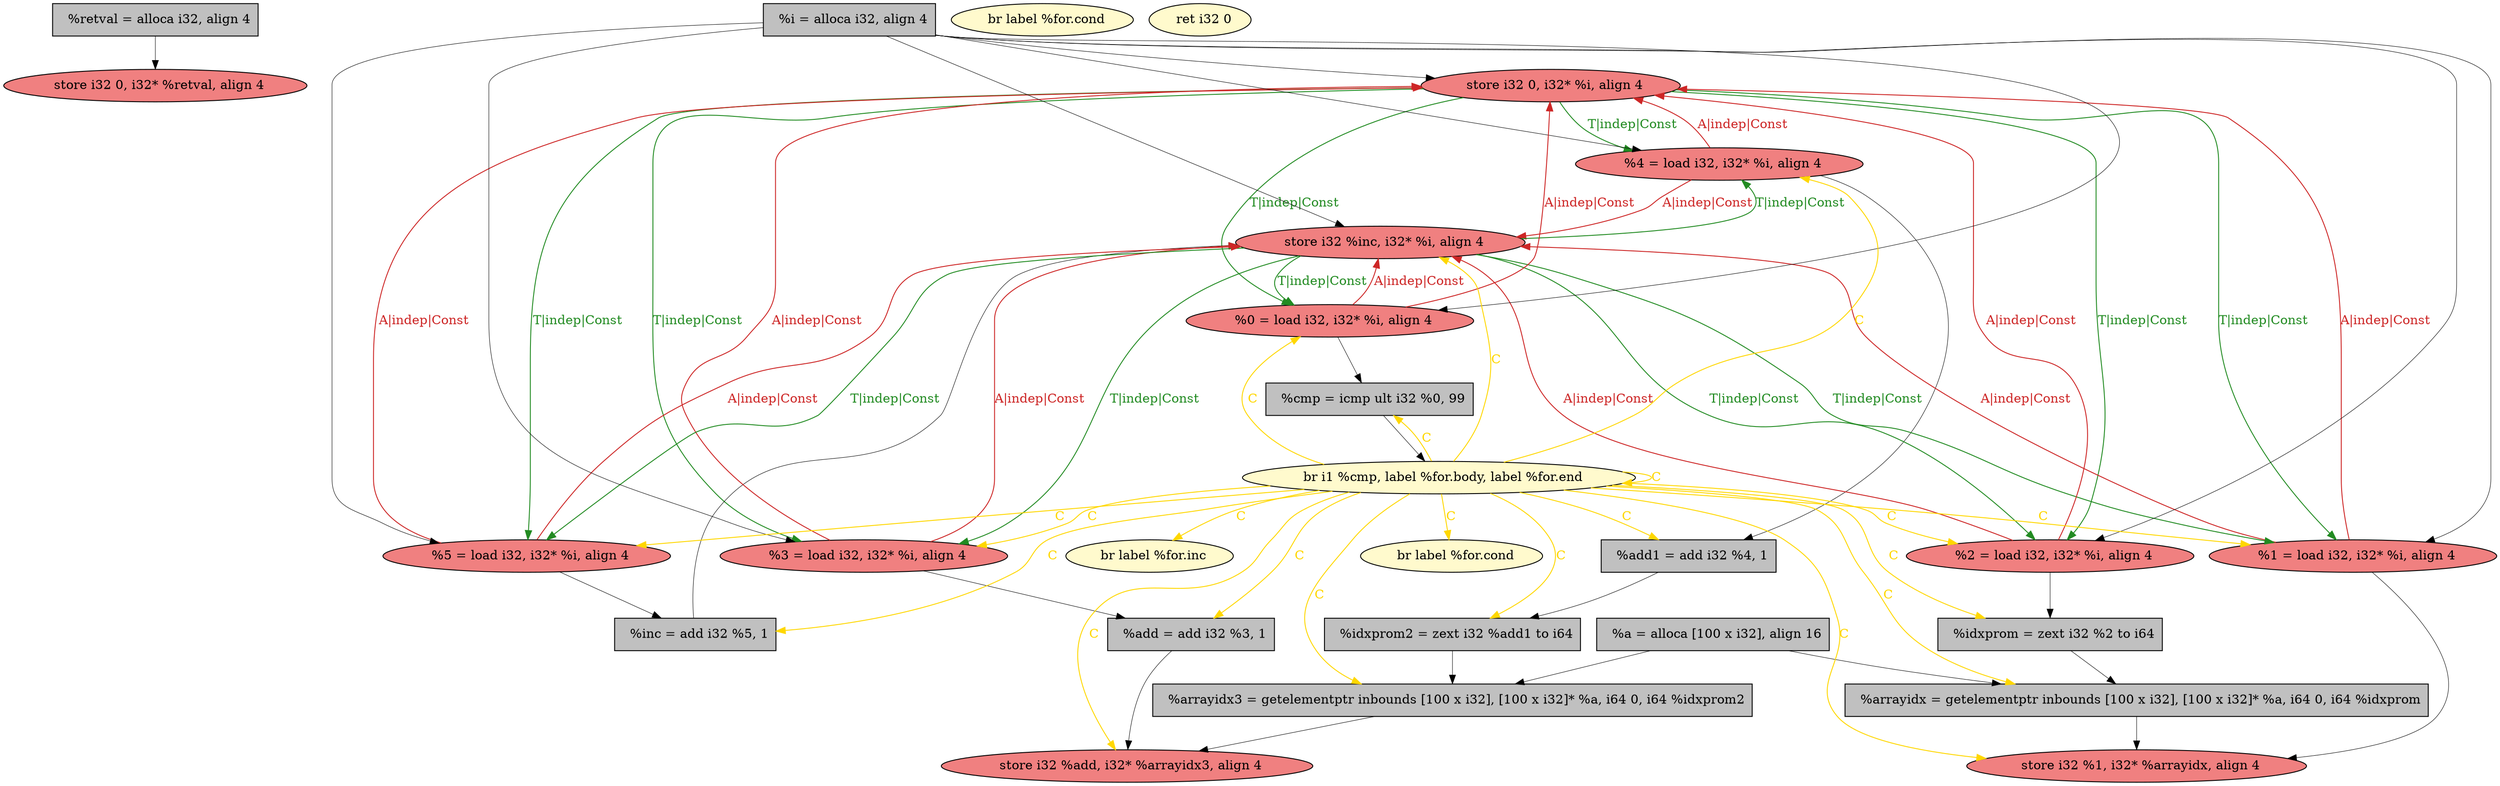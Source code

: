 
digraph G {


node25 [fillcolor=grey,label="  %retval = alloca i32, align 4",shape=rectangle,style=filled ]
node22 [fillcolor=lightcoral,label="  store i32 0, i32* %i, align 4",shape=ellipse,style=filled ]
node21 [fillcolor=lemonchiffon,label="  br label %for.inc",shape=ellipse,style=filled ]
node20 [fillcolor=lightcoral,label="  store i32 %1, i32* %arrayidx, align 4",shape=ellipse,style=filled ]
node19 [fillcolor=lightcoral,label="  store i32 0, i32* %retval, align 4",shape=ellipse,style=filled ]
node18 [fillcolor=lightcoral,label="  %4 = load i32, i32* %i, align 4",shape=ellipse,style=filled ]
node17 [fillcolor=grey,label="  %inc = add i32 %5, 1",shape=rectangle,style=filled ]
node16 [fillcolor=grey,label="  %a = alloca [100 x i32], align 16",shape=rectangle,style=filled ]
node4 [fillcolor=grey,label="  %add1 = add i32 %4, 1",shape=rectangle,style=filled ]
node8 [fillcolor=lightcoral,label="  %1 = load i32, i32* %i, align 4",shape=ellipse,style=filled ]
node26 [fillcolor=lemonchiffon,label="  br label %for.cond",shape=ellipse,style=filled ]
node15 [fillcolor=lightcoral,label="  store i32 %add, i32* %arrayidx3, align 4",shape=ellipse,style=filled ]
node0 [fillcolor=lightcoral,label="  %3 = load i32, i32* %i, align 4",shape=ellipse,style=filled ]
node24 [fillcolor=lightcoral,label="  store i32 %inc, i32* %i, align 4",shape=ellipse,style=filled ]
node11 [fillcolor=grey,label="  %idxprom2 = zext i32 %add1 to i64",shape=rectangle,style=filled ]
node3 [fillcolor=grey,label="  %idxprom = zext i32 %2 to i64",shape=rectangle,style=filled ]
node2 [fillcolor=lemonchiffon,label="  br label %for.cond",shape=ellipse,style=filled ]
node12 [fillcolor=lightcoral,label="  %5 = load i32, i32* %i, align 4",shape=ellipse,style=filled ]
node13 [fillcolor=lemonchiffon,label="  ret i32 0",shape=ellipse,style=filled ]
node1 [fillcolor=lightcoral,label="  %2 = load i32, i32* %i, align 4",shape=ellipse,style=filled ]
node6 [fillcolor=grey,label="  %add = add i32 %3, 1",shape=rectangle,style=filled ]
node14 [fillcolor=grey,label="  %arrayidx3 = getelementptr inbounds [100 x i32], [100 x i32]* %a, i64 0, i64 %idxprom2",shape=rectangle,style=filled ]
node7 [fillcolor=grey,label="  %arrayidx = getelementptr inbounds [100 x i32], [100 x i32]* %a, i64 0, i64 %idxprom",shape=rectangle,style=filled ]
node23 [fillcolor=grey,label="  %i = alloca i32, align 4",shape=rectangle,style=filled ]
node9 [fillcolor=lightcoral,label="  %0 = load i32, i32* %i, align 4",shape=ellipse,style=filled ]
node5 [fillcolor=lemonchiffon,label="  br i1 %cmp, label %for.body, label %for.end",shape=ellipse,style=filled ]
node10 [fillcolor=grey,label="  %cmp = icmp ult i32 %0, 99",shape=rectangle,style=filled ]

node8->node22 [style=solid,color=firebrick3,label="A|indep|Const",penwidth=1.0,fontcolor=firebrick3 ]
node9->node22 [style=solid,color=firebrick3,label="A|indep|Const",penwidth=1.0,fontcolor=firebrick3 ]
node18->node22 [style=solid,color=firebrick3,label="A|indep|Const",penwidth=1.0,fontcolor=firebrick3 ]
node18->node4 [style=solid,color=black,label="",penwidth=0.5,fontcolor=black ]
node22->node9 [style=solid,color=forestgreen,label="T|indep|Const",penwidth=1.0,fontcolor=forestgreen ]
node12->node24 [style=solid,color=firebrick3,label="A|indep|Const",penwidth=1.0,fontcolor=firebrick3 ]
node24->node12 [style=solid,color=forestgreen,label="T|indep|Const",penwidth=1.0,fontcolor=forestgreen ]
node1->node3 [style=solid,color=black,label="",penwidth=0.5,fontcolor=black ]
node0->node6 [style=solid,color=black,label="",penwidth=0.5,fontcolor=black ]
node11->node14 [style=solid,color=black,label="",penwidth=0.5,fontcolor=black ]
node0->node22 [style=solid,color=firebrick3,label="A|indep|Const",penwidth=1.0,fontcolor=firebrick3 ]
node22->node0 [style=solid,color=forestgreen,label="T|indep|Const",penwidth=1.0,fontcolor=forestgreen ]
node8->node20 [style=solid,color=black,label="",penwidth=0.5,fontcolor=black ]
node23->node9 [style=solid,color=black,label="",penwidth=0.5,fontcolor=black ]
node9->node10 [style=solid,color=black,label="",penwidth=0.5,fontcolor=black ]
node22->node8 [style=solid,color=forestgreen,label="T|indep|Const",penwidth=1.0,fontcolor=forestgreen ]
node23->node0 [style=solid,color=black,label="",penwidth=0.5,fontcolor=black ]
node1->node22 [style=solid,color=firebrick3,label="A|indep|Const",penwidth=1.0,fontcolor=firebrick3 ]
node23->node22 [style=solid,color=black,label="",penwidth=0.5,fontcolor=black ]
node5->node12 [style=solid,color=gold,label="C",penwidth=1.0,fontcolor=gold ]
node7->node20 [style=solid,color=black,label="",penwidth=0.5,fontcolor=black ]
node3->node7 [style=solid,color=black,label="",penwidth=0.5,fontcolor=black ]
node12->node17 [style=solid,color=black,label="",penwidth=0.5,fontcolor=black ]
node25->node19 [style=solid,color=black,label="",penwidth=0.5,fontcolor=black ]
node22->node18 [style=solid,color=forestgreen,label="T|indep|Const",penwidth=1.0,fontcolor=forestgreen ]
node4->node11 [style=solid,color=black,label="",penwidth=0.5,fontcolor=black ]
node5->node18 [style=solid,color=gold,label="C",penwidth=1.0,fontcolor=gold ]
node23->node18 [style=solid,color=black,label="",penwidth=0.5,fontcolor=black ]
node16->node14 [style=solid,color=black,label="",penwidth=0.5,fontcolor=black ]
node5->node17 [style=solid,color=gold,label="C",penwidth=1.0,fontcolor=gold ]
node18->node24 [style=solid,color=firebrick3,label="A|indep|Const",penwidth=1.0,fontcolor=firebrick3 ]
node5->node6 [style=solid,color=gold,label="C",penwidth=1.0,fontcolor=gold ]
node5->node2 [style=solid,color=gold,label="C",penwidth=1.0,fontcolor=gold ]
node23->node8 [style=solid,color=black,label="",penwidth=0.5,fontcolor=black ]
node22->node1 [style=solid,color=forestgreen,label="T|indep|Const",penwidth=1.0,fontcolor=forestgreen ]
node5->node5 [style=solid,color=gold,label="C",penwidth=1.0,fontcolor=gold ]
node24->node9 [style=solid,color=forestgreen,label="T|indep|Const",penwidth=1.0,fontcolor=forestgreen ]
node5->node21 [style=solid,color=gold,label="C",penwidth=1.0,fontcolor=gold ]
node5->node1 [style=solid,color=gold,label="C",penwidth=1.0,fontcolor=gold ]
node5->node4 [style=solid,color=gold,label="C",penwidth=1.0,fontcolor=gold ]
node5->node3 [style=solid,color=gold,label="C",penwidth=1.0,fontcolor=gold ]
node5->node8 [style=solid,color=gold,label="C",penwidth=1.0,fontcolor=gold ]
node5->node11 [style=solid,color=gold,label="C",penwidth=1.0,fontcolor=gold ]
node14->node15 [style=solid,color=black,label="",penwidth=0.5,fontcolor=black ]
node5->node7 [style=solid,color=gold,label="C",penwidth=1.0,fontcolor=gold ]
node8->node24 [style=solid,color=firebrick3,label="A|indep|Const",penwidth=1.0,fontcolor=firebrick3 ]
node5->node14 [style=solid,color=gold,label="C",penwidth=1.0,fontcolor=gold ]
node5->node20 [style=solid,color=gold,label="C",penwidth=1.0,fontcolor=gold ]
node5->node24 [style=solid,color=gold,label="C",penwidth=1.0,fontcolor=gold ]
node24->node0 [style=solid,color=forestgreen,label="T|indep|Const",penwidth=1.0,fontcolor=forestgreen ]
node5->node0 [style=solid,color=gold,label="C",penwidth=1.0,fontcolor=gold ]
node9->node24 [style=solid,color=firebrick3,label="A|indep|Const",penwidth=1.0,fontcolor=firebrick3 ]
node5->node15 [style=solid,color=gold,label="C",penwidth=1.0,fontcolor=gold ]
node24->node18 [style=solid,color=forestgreen,label="T|indep|Const",penwidth=1.0,fontcolor=forestgreen ]
node0->node24 [style=solid,color=firebrick3,label="A|indep|Const",penwidth=1.0,fontcolor=firebrick3 ]
node10->node5 [style=solid,color=black,label="",penwidth=0.5,fontcolor=black ]
node24->node1 [style=solid,color=forestgreen,label="T|indep|Const",penwidth=1.0,fontcolor=forestgreen ]
node24->node8 [style=solid,color=forestgreen,label="T|indep|Const",penwidth=1.0,fontcolor=forestgreen ]
node17->node24 [style=solid,color=black,label="",penwidth=0.5,fontcolor=black ]
node23->node1 [style=solid,color=black,label="",penwidth=0.5,fontcolor=black ]
node16->node7 [style=solid,color=black,label="",penwidth=0.5,fontcolor=black ]
node22->node12 [style=solid,color=forestgreen,label="T|indep|Const",penwidth=1.0,fontcolor=forestgreen ]
node5->node9 [style=solid,color=gold,label="C",penwidth=1.0,fontcolor=gold ]
node1->node24 [style=solid,color=firebrick3,label="A|indep|Const",penwidth=1.0,fontcolor=firebrick3 ]
node23->node12 [style=solid,color=black,label="",penwidth=0.5,fontcolor=black ]
node6->node15 [style=solid,color=black,label="",penwidth=0.5,fontcolor=black ]
node5->node10 [style=solid,color=gold,label="C",penwidth=1.0,fontcolor=gold ]
node12->node22 [style=solid,color=firebrick3,label="A|indep|Const",penwidth=1.0,fontcolor=firebrick3 ]
node23->node24 [style=solid,color=black,label="",penwidth=0.5,fontcolor=black ]


}

